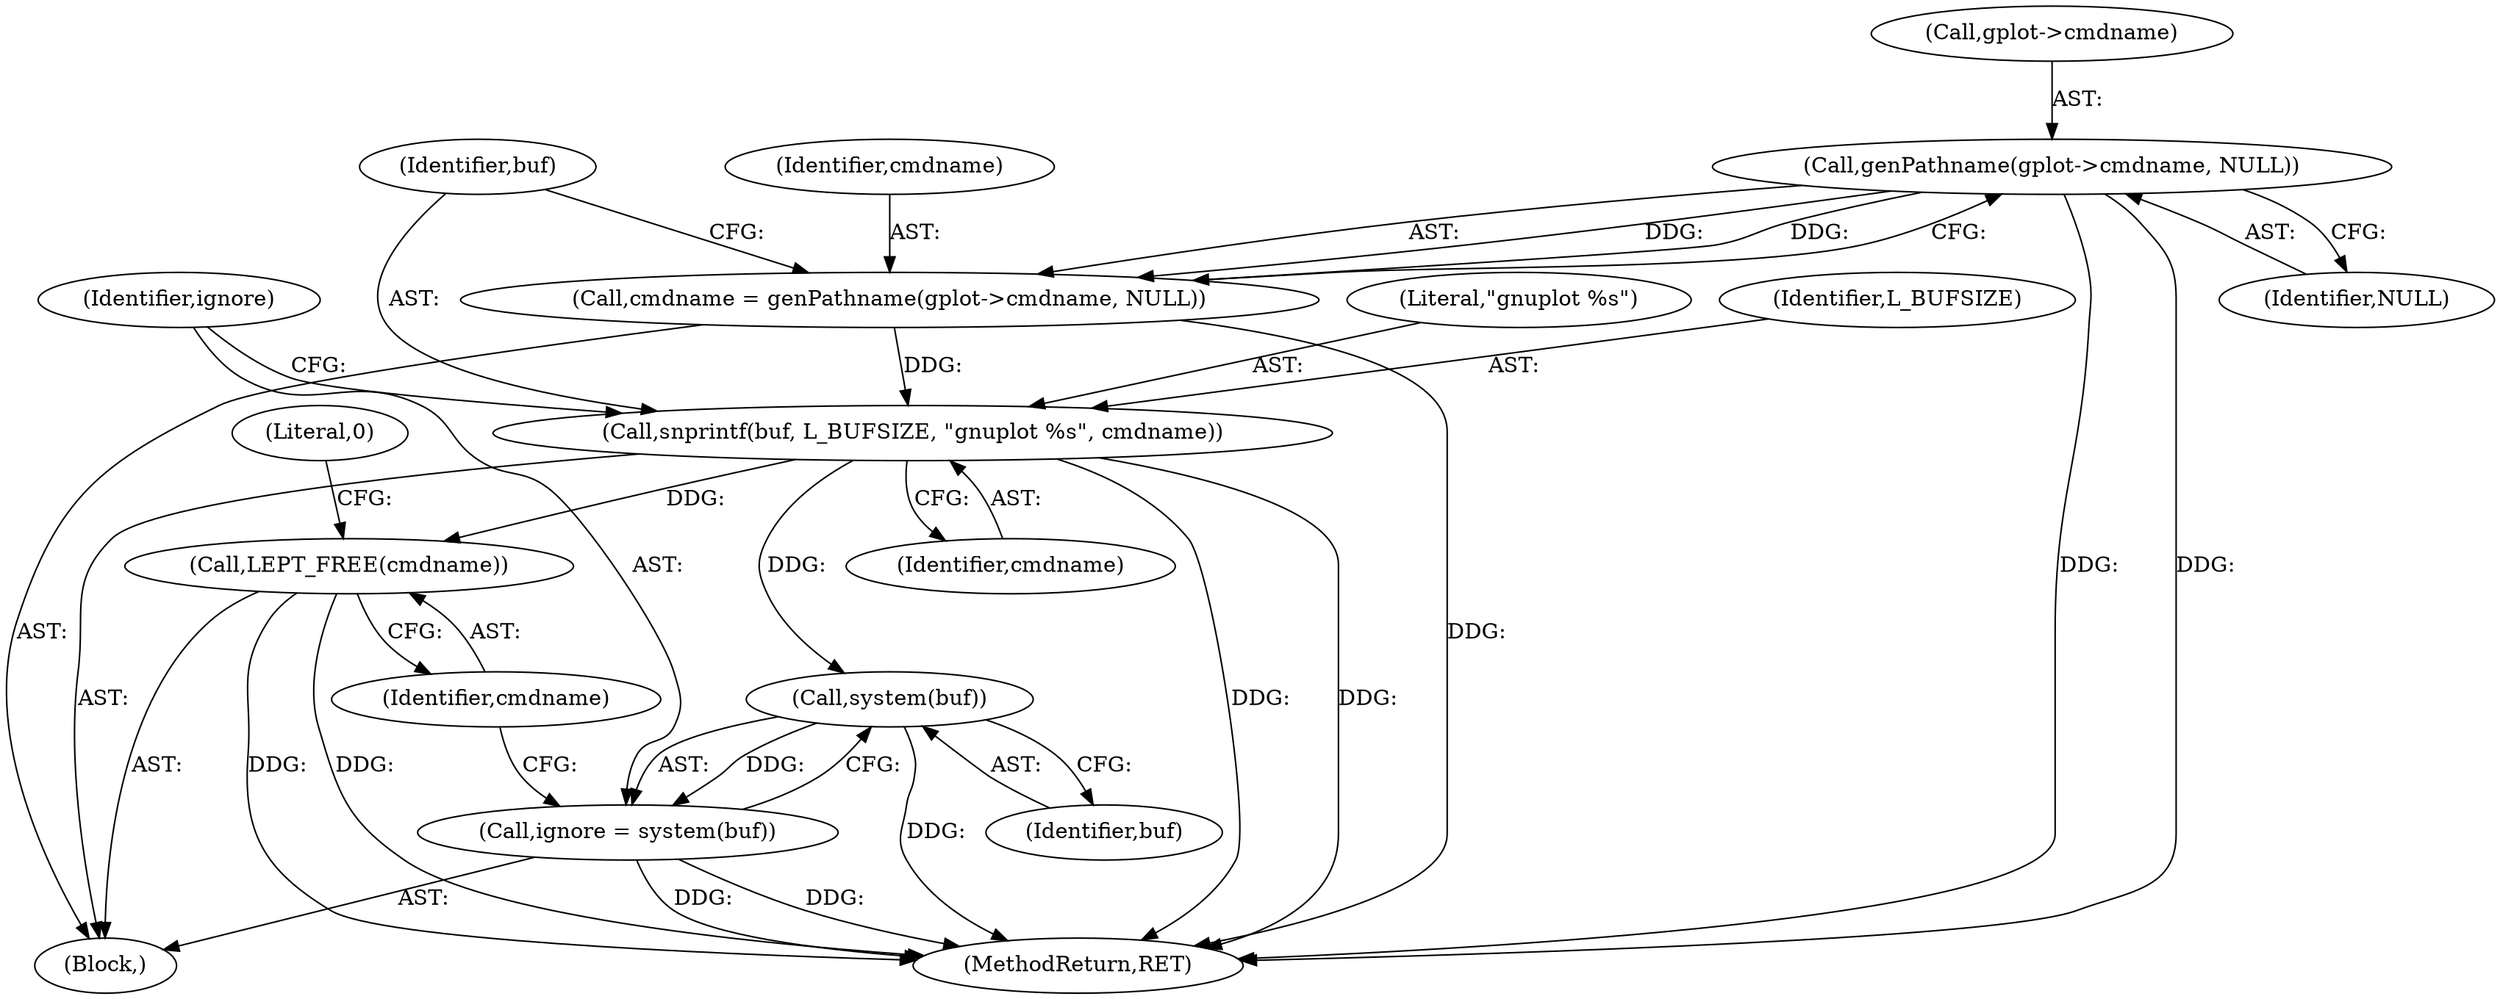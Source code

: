 digraph "0_leptonica_ee301cb2029db8a6289c5295daa42bba7715e99a_3@pointer" {
"1000123" [label="(Call,genPathname(gplot->cmdname, NULL))"];
"1000121" [label="(Call,cmdname = genPathname(gplot->cmdname, NULL))"];
"1000128" [label="(Call,snprintf(buf, L_BUFSIZE, \"gnuplot %s\", cmdname))"];
"1000135" [label="(Call,system(buf))"];
"1000133" [label="(Call,ignore = system(buf))"];
"1000137" [label="(Call,LEPT_FREE(cmdname))"];
"1000124" [label="(Call,gplot->cmdname)"];
"1000129" [label="(Identifier,buf)"];
"1000121" [label="(Call,cmdname = genPathname(gplot->cmdname, NULL))"];
"1000133" [label="(Call,ignore = system(buf))"];
"1000134" [label="(Identifier,ignore)"];
"1000132" [label="(Identifier,cmdname)"];
"1000141" [label="(MethodReturn,RET)"];
"1000131" [label="(Literal,\"gnuplot %s\")"];
"1000140" [label="(Literal,0)"];
"1000127" [label="(Identifier,NULL)"];
"1000128" [label="(Call,snprintf(buf, L_BUFSIZE, \"gnuplot %s\", cmdname))"];
"1000103" [label="(Block,)"];
"1000137" [label="(Call,LEPT_FREE(cmdname))"];
"1000122" [label="(Identifier,cmdname)"];
"1000123" [label="(Call,genPathname(gplot->cmdname, NULL))"];
"1000138" [label="(Identifier,cmdname)"];
"1000135" [label="(Call,system(buf))"];
"1000130" [label="(Identifier,L_BUFSIZE)"];
"1000136" [label="(Identifier,buf)"];
"1000123" -> "1000121"  [label="AST: "];
"1000123" -> "1000127"  [label="CFG: "];
"1000124" -> "1000123"  [label="AST: "];
"1000127" -> "1000123"  [label="AST: "];
"1000121" -> "1000123"  [label="CFG: "];
"1000123" -> "1000141"  [label="DDG: "];
"1000123" -> "1000141"  [label="DDG: "];
"1000123" -> "1000121"  [label="DDG: "];
"1000123" -> "1000121"  [label="DDG: "];
"1000121" -> "1000103"  [label="AST: "];
"1000122" -> "1000121"  [label="AST: "];
"1000129" -> "1000121"  [label="CFG: "];
"1000121" -> "1000141"  [label="DDG: "];
"1000121" -> "1000128"  [label="DDG: "];
"1000128" -> "1000103"  [label="AST: "];
"1000128" -> "1000132"  [label="CFG: "];
"1000129" -> "1000128"  [label="AST: "];
"1000130" -> "1000128"  [label="AST: "];
"1000131" -> "1000128"  [label="AST: "];
"1000132" -> "1000128"  [label="AST: "];
"1000134" -> "1000128"  [label="CFG: "];
"1000128" -> "1000141"  [label="DDG: "];
"1000128" -> "1000141"  [label="DDG: "];
"1000128" -> "1000135"  [label="DDG: "];
"1000128" -> "1000137"  [label="DDG: "];
"1000135" -> "1000133"  [label="AST: "];
"1000135" -> "1000136"  [label="CFG: "];
"1000136" -> "1000135"  [label="AST: "];
"1000133" -> "1000135"  [label="CFG: "];
"1000135" -> "1000141"  [label="DDG: "];
"1000135" -> "1000133"  [label="DDG: "];
"1000133" -> "1000103"  [label="AST: "];
"1000134" -> "1000133"  [label="AST: "];
"1000138" -> "1000133"  [label="CFG: "];
"1000133" -> "1000141"  [label="DDG: "];
"1000133" -> "1000141"  [label="DDG: "];
"1000137" -> "1000103"  [label="AST: "];
"1000137" -> "1000138"  [label="CFG: "];
"1000138" -> "1000137"  [label="AST: "];
"1000140" -> "1000137"  [label="CFG: "];
"1000137" -> "1000141"  [label="DDG: "];
"1000137" -> "1000141"  [label="DDG: "];
}
